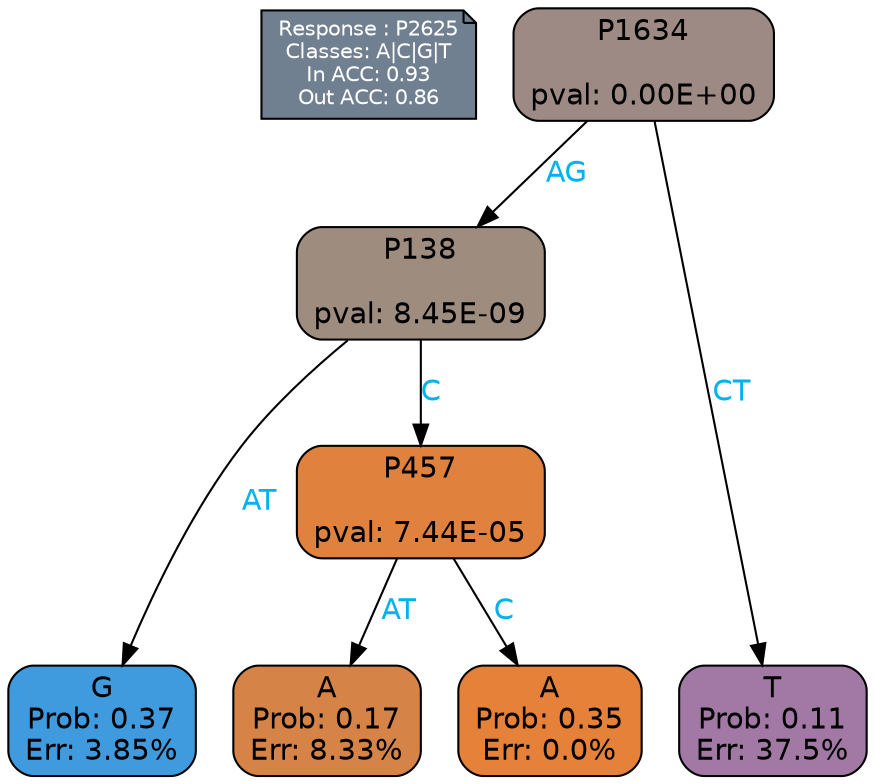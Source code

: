 digraph Tree {
node [shape=box, style="filled, rounded", color="black", fontname=helvetica] ;
graph [ranksep=equally, splines=polylines, bgcolor=transparent, dpi=600] ;
edge [fontname=helvetica] ;
LEGEND [label="Response : P2625
Classes: A|C|G|T
In ACC: 0.93
Out ACC: 0.86
",shape=note,align=left,style=filled,fillcolor="slategray",fontcolor="white",fontsize=10];1 [label="P1634

pval: 0.00E+00", fillcolor="#9e8a84"] ;
2 [label="P138

pval: 8.45E-09", fillcolor="#9e8c7f"] ;
3 [label="G
Prob: 0.37
Err: 3.85%", fillcolor="#3f9bde"] ;
4 [label="P457

pval: 7.44E-05", fillcolor="#e0813d"] ;
5 [label="A
Prob: 0.17
Err: 8.33%", fillcolor="#d68347"] ;
6 [label="A
Prob: 0.35
Err: 0.0%", fillcolor="#e58139"] ;
7 [label="T
Prob: 0.11
Err: 37.5%", fillcolor="#a179a4"] ;
1 -> 2 [label="AG",fontcolor=deepskyblue2] ;
1 -> 7 [label="CT",fontcolor=deepskyblue2] ;
2 -> 3 [label="AT",fontcolor=deepskyblue2] ;
2 -> 4 [label="C",fontcolor=deepskyblue2] ;
4 -> 5 [label="AT",fontcolor=deepskyblue2] ;
4 -> 6 [label="C",fontcolor=deepskyblue2] ;
{rank = same; 3;5;6;7;}{rank = same; LEGEND;1;}}